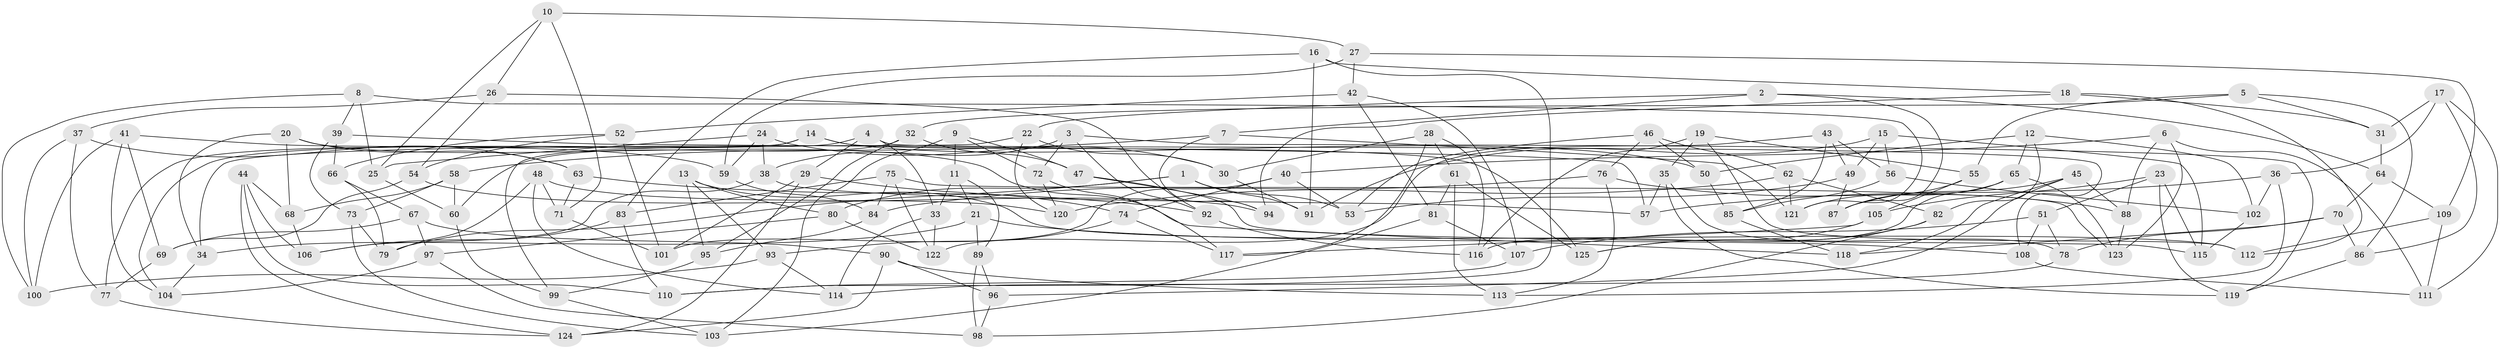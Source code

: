 // Generated by graph-tools (version 1.1) at 2025/26/03/09/25 03:26:55]
// undirected, 125 vertices, 250 edges
graph export_dot {
graph [start="1"]
  node [color=gray90,style=filled];
  1;
  2;
  3;
  4;
  5;
  6;
  7;
  8;
  9;
  10;
  11;
  12;
  13;
  14;
  15;
  16;
  17;
  18;
  19;
  20;
  21;
  22;
  23;
  24;
  25;
  26;
  27;
  28;
  29;
  30;
  31;
  32;
  33;
  34;
  35;
  36;
  37;
  38;
  39;
  40;
  41;
  42;
  43;
  44;
  45;
  46;
  47;
  48;
  49;
  50;
  51;
  52;
  53;
  54;
  55;
  56;
  57;
  58;
  59;
  60;
  61;
  62;
  63;
  64;
  65;
  66;
  67;
  68;
  69;
  70;
  71;
  72;
  73;
  74;
  75;
  76;
  77;
  78;
  79;
  80;
  81;
  82;
  83;
  84;
  85;
  86;
  87;
  88;
  89;
  90;
  91;
  92;
  93;
  94;
  95;
  96;
  97;
  98;
  99;
  100;
  101;
  102;
  103;
  104;
  105;
  106;
  107;
  108;
  109;
  110;
  111;
  112;
  113;
  114;
  115;
  116;
  117;
  118;
  119;
  120;
  121;
  122;
  123;
  124;
  125;
  1 -- 79;
  1 -- 91;
  1 -- 53;
  1 -- 80;
  2 -- 7;
  2 -- 64;
  2 -- 87;
  2 -- 22;
  3 -- 38;
  3 -- 72;
  3 -- 92;
  3 -- 119;
  4 -- 29;
  4 -- 104;
  4 -- 108;
  4 -- 33;
  5 -- 31;
  5 -- 32;
  5 -- 55;
  5 -- 86;
  6 -- 40;
  6 -- 88;
  6 -- 123;
  6 -- 111;
  7 -- 58;
  7 -- 121;
  7 -- 94;
  8 -- 39;
  8 -- 121;
  8 -- 25;
  8 -- 100;
  9 -- 103;
  9 -- 47;
  9 -- 11;
  9 -- 72;
  10 -- 26;
  10 -- 71;
  10 -- 27;
  10 -- 25;
  11 -- 33;
  11 -- 21;
  11 -- 89;
  12 -- 102;
  12 -- 82;
  12 -- 65;
  12 -- 50;
  13 -- 95;
  13 -- 80;
  13 -- 93;
  13 -- 112;
  14 -- 50;
  14 -- 77;
  14 -- 99;
  14 -- 125;
  15 -- 49;
  15 -- 56;
  15 -- 115;
  15 -- 91;
  16 -- 83;
  16 -- 110;
  16 -- 91;
  16 -- 18;
  17 -- 31;
  17 -- 86;
  17 -- 111;
  17 -- 36;
  18 -- 31;
  18 -- 112;
  18 -- 94;
  19 -- 55;
  19 -- 35;
  19 -- 112;
  19 -- 116;
  20 -- 68;
  20 -- 118;
  20 -- 34;
  20 -- 63;
  21 -- 89;
  21 -- 34;
  21 -- 108;
  22 -- 120;
  22 -- 30;
  22 -- 34;
  23 -- 119;
  23 -- 51;
  23 -- 115;
  23 -- 105;
  24 -- 59;
  24 -- 30;
  24 -- 25;
  24 -- 38;
  25 -- 60;
  26 -- 37;
  26 -- 92;
  26 -- 54;
  27 -- 59;
  27 -- 109;
  27 -- 42;
  28 -- 116;
  28 -- 30;
  28 -- 61;
  28 -- 117;
  29 -- 101;
  29 -- 124;
  29 -- 74;
  30 -- 91;
  31 -- 64;
  32 -- 47;
  32 -- 95;
  32 -- 60;
  33 -- 114;
  33 -- 122;
  34 -- 104;
  35 -- 57;
  35 -- 78;
  35 -- 119;
  36 -- 57;
  36 -- 102;
  36 -- 113;
  37 -- 63;
  37 -- 100;
  37 -- 77;
  38 -- 57;
  38 -- 106;
  39 -- 66;
  39 -- 73;
  39 -- 57;
  40 -- 101;
  40 -- 74;
  40 -- 53;
  41 -- 69;
  41 -- 100;
  41 -- 104;
  41 -- 59;
  42 -- 107;
  42 -- 52;
  42 -- 81;
  43 -- 56;
  43 -- 85;
  43 -- 122;
  43 -- 49;
  44 -- 124;
  44 -- 110;
  44 -- 68;
  44 -- 106;
  45 -- 87;
  45 -- 118;
  45 -- 88;
  45 -- 96;
  46 -- 53;
  46 -- 62;
  46 -- 50;
  46 -- 76;
  47 -- 115;
  47 -- 94;
  48 -- 79;
  48 -- 71;
  48 -- 114;
  48 -- 120;
  49 -- 87;
  49 -- 53;
  50 -- 85;
  51 -- 78;
  51 -- 107;
  51 -- 108;
  52 -- 66;
  52 -- 101;
  52 -- 54;
  54 -- 94;
  54 -- 69;
  55 -- 105;
  55 -- 87;
  56 -- 102;
  56 -- 85;
  58 -- 60;
  58 -- 68;
  58 -- 73;
  59 -- 84;
  60 -- 99;
  61 -- 81;
  61 -- 113;
  61 -- 125;
  62 -- 82;
  62 -- 120;
  62 -- 121;
  63 -- 71;
  63 -- 92;
  64 -- 109;
  64 -- 70;
  65 -- 116;
  65 -- 121;
  65 -- 123;
  66 -- 67;
  66 -- 79;
  67 -- 69;
  67 -- 90;
  67 -- 97;
  68 -- 106;
  69 -- 77;
  70 -- 78;
  70 -- 86;
  70 -- 118;
  71 -- 101;
  72 -- 117;
  72 -- 120;
  73 -- 79;
  73 -- 103;
  74 -- 117;
  74 -- 93;
  75 -- 84;
  75 -- 123;
  75 -- 122;
  75 -- 83;
  76 -- 84;
  76 -- 113;
  76 -- 88;
  77 -- 124;
  78 -- 114;
  80 -- 122;
  80 -- 97;
  81 -- 103;
  81 -- 107;
  82 -- 125;
  82 -- 98;
  83 -- 110;
  83 -- 106;
  84 -- 95;
  85 -- 118;
  86 -- 119;
  88 -- 123;
  89 -- 98;
  89 -- 96;
  90 -- 96;
  90 -- 113;
  90 -- 124;
  92 -- 116;
  93 -- 114;
  93 -- 100;
  95 -- 99;
  96 -- 98;
  97 -- 98;
  97 -- 104;
  99 -- 103;
  102 -- 115;
  105 -- 125;
  105 -- 117;
  107 -- 110;
  108 -- 111;
  109 -- 111;
  109 -- 112;
}
